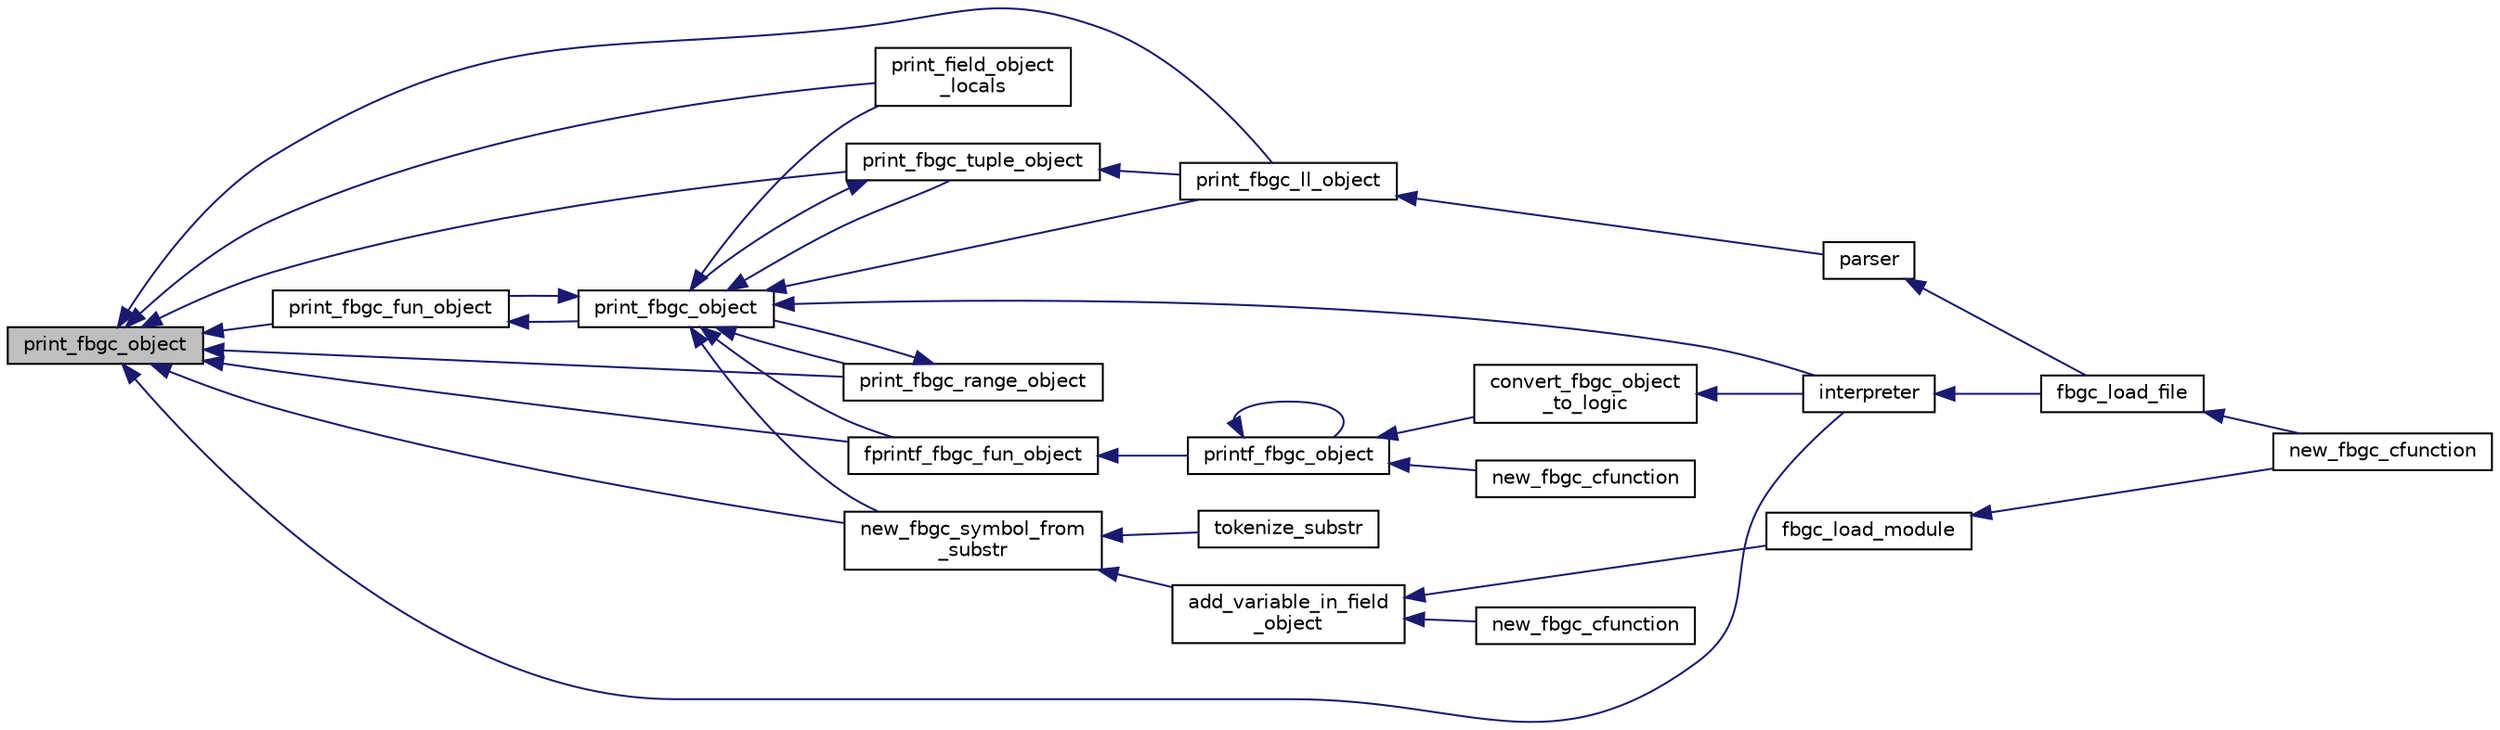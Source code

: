 digraph "print_fbgc_object"
{
  edge [fontname="Helvetica",fontsize="10",labelfontname="Helvetica",labelfontsize="10"];
  node [fontname="Helvetica",fontsize="10",shape=record];
  rankdir="LR";
  Node116 [label="print_fbgc_object",height=0.2,width=0.4,color="black", fillcolor="grey75", style="filled", fontcolor="black"];
  Node116 -> Node117 [dir="back",color="midnightblue",fontsize="10",style="solid"];
  Node117 [label="print_field_object\l_locals",height=0.2,width=0.4,color="black", fillcolor="white", style="filled",URL="$field__object_8h.html#af022b85fb80b3df106abb4ca425d3642"];
  Node116 -> Node118 [dir="back",color="midnightblue",fontsize="10",style="solid"];
  Node118 [label="print_fbgc_fun_object",height=0.2,width=0.4,color="black", fillcolor="white", style="filled",URL="$fun__object_8h.html#a36b74dd4b00ec815387ba18bae94e41d"];
  Node118 -> Node119 [dir="back",color="midnightblue",fontsize="10",style="solid"];
  Node119 [label="print_fbgc_object",height=0.2,width=0.4,color="black", fillcolor="white", style="filled",URL="$fbgc__object_8h.html#a3c27b6ebc8a5ad9202eb6f00f28c014b"];
  Node119 -> Node117 [dir="back",color="midnightblue",fontsize="10",style="solid"];
  Node119 -> Node118 [dir="back",color="midnightblue",fontsize="10",style="solid"];
  Node119 -> Node120 [dir="back",color="midnightblue",fontsize="10",style="solid"];
  Node120 [label="fprintf_fbgc_fun_object",height=0.2,width=0.4,color="black", fillcolor="white", style="filled",URL="$fun__object_8h.html#a6949f7b6d871bcbe0abb28b50610652f"];
  Node120 -> Node121 [dir="back",color="midnightblue",fontsize="10",style="solid"];
  Node121 [label="printf_fbgc_object",height=0.2,width=0.4,color="black", fillcolor="white", style="filled",URL="$fbgc__object_8h.html#a79b110ee419e38013556f4379e724da8"];
  Node121 -> Node122 [dir="back",color="midnightblue",fontsize="10",style="solid"];
  Node122 [label="new_fbgc_cfunction",height=0.2,width=0.4,color="black", fillcolor="white", style="filled",URL="$fbgc__io_8c.html#a747fb58fad9eba861df1158b7acc198d"];
  Node121 -> Node121 [dir="back",color="midnightblue",fontsize="10",style="solid"];
  Node121 -> Node123 [dir="back",color="midnightblue",fontsize="10",style="solid"];
  Node123 [label="convert_fbgc_object\l_to_logic",height=0.2,width=0.4,color="black", fillcolor="white", style="filled",URL="$fbgc__object_8h.html#a53923b9b19a00332f088b8c866fb4075"];
  Node123 -> Node124 [dir="back",color="midnightblue",fontsize="10",style="solid"];
  Node124 [label="interpreter",height=0.2,width=0.4,color="black", fillcolor="white", style="filled",URL="$interpreter_8h.html#acb0454b55a53dfb587644f66848a0646"];
  Node124 -> Node125 [dir="back",color="midnightblue",fontsize="10",style="solid"];
  Node125 [label="fbgc_load_file",height=0.2,width=0.4,color="black", fillcolor="white", style="filled",URL="$fbgc_8h.html#a2aeeff0403205e54bd0dd187e4337b4a"];
  Node125 -> Node126 [dir="back",color="midnightblue",fontsize="10",style="solid"];
  Node126 [label="new_fbgc_cfunction",height=0.2,width=0.4,color="black", fillcolor="white", style="filled",URL="$fbgc__stl_8c.html#a23883ffe16d0cfdc1f70f3c31b650d2c"];
  Node119 -> Node124 [dir="back",color="midnightblue",fontsize="10",style="solid"];
  Node119 -> Node127 [dir="back",color="midnightblue",fontsize="10",style="solid"];
  Node127 [label="print_fbgc_ll_object",height=0.2,width=0.4,color="black", fillcolor="white", style="filled",URL="$linked__list_8h.html#a3847c1c754ad3a1c801029c980f3ae70"];
  Node127 -> Node128 [dir="back",color="midnightblue",fontsize="10",style="solid"];
  Node128 [label="parser",height=0.2,width=0.4,color="black", fillcolor="white", style="filled",URL="$parser_8h.html#a9128876c7bafe4207a35d10f2c7f12a8"];
  Node128 -> Node125 [dir="back",color="midnightblue",fontsize="10",style="solid"];
  Node119 -> Node129 [dir="back",color="midnightblue",fontsize="10",style="solid"];
  Node129 [label="print_fbgc_range_object",height=0.2,width=0.4,color="black", fillcolor="white", style="filled",URL="$range__object_8h.html#ab8138fb21f5d4098f82847b2354af837"];
  Node129 -> Node119 [dir="back",color="midnightblue",fontsize="10",style="solid"];
  Node119 -> Node130 [dir="back",color="midnightblue",fontsize="10",style="solid"];
  Node130 [label="new_fbgc_symbol_from\l_substr",height=0.2,width=0.4,color="black", fillcolor="white", style="filled",URL="$symbol__table_8h.html#a9c5a8de8e4db7133bc2f6718ebcb978c"];
  Node130 -> Node131 [dir="back",color="midnightblue",fontsize="10",style="solid"];
  Node131 [label="add_variable_in_field\l_object",height=0.2,width=0.4,color="black", fillcolor="white", style="filled",URL="$field__object_8h.html#a3b4ac96927adceb7d098f4616c9a1974"];
  Node131 -> Node132 [dir="back",color="midnightblue",fontsize="10",style="solid"];
  Node132 [label="new_fbgc_cfunction",height=0.2,width=0.4,color="black", fillcolor="white", style="filled",URL="$fbgc__math_8c.html#a9eb1700a5bd425c10311d25a941c3f38"];
  Node131 -> Node133 [dir="back",color="midnightblue",fontsize="10",style="solid"];
  Node133 [label="fbgc_load_module",height=0.2,width=0.4,color="black", fillcolor="white", style="filled",URL="$fbgc_8h.html#a028d4bd3c990b0410fe7e03543a8ed60"];
  Node133 -> Node126 [dir="back",color="midnightblue",fontsize="10",style="solid"];
  Node130 -> Node134 [dir="back",color="midnightblue",fontsize="10",style="solid"];
  Node134 [label="tokenize_substr",height=0.2,width=0.4,color="black", fillcolor="white", style="filled",URL="$relexer_8h.html#a173504636bdf2201eace271622e131f8"];
  Node119 -> Node135 [dir="back",color="midnightblue",fontsize="10",style="solid"];
  Node135 [label="print_fbgc_tuple_object",height=0.2,width=0.4,color="black", fillcolor="white", style="filled",URL="$tuple__object_8h.html#a43b357c743a4fa9b9f129eca739ab561"];
  Node135 -> Node119 [dir="back",color="midnightblue",fontsize="10",style="solid"];
  Node135 -> Node127 [dir="back",color="midnightblue",fontsize="10",style="solid"];
  Node116 -> Node120 [dir="back",color="midnightblue",fontsize="10",style="solid"];
  Node116 -> Node124 [dir="back",color="midnightblue",fontsize="10",style="solid"];
  Node116 -> Node127 [dir="back",color="midnightblue",fontsize="10",style="solid"];
  Node116 -> Node129 [dir="back",color="midnightblue",fontsize="10",style="solid"];
  Node116 -> Node130 [dir="back",color="midnightblue",fontsize="10",style="solid"];
  Node116 -> Node135 [dir="back",color="midnightblue",fontsize="10",style="solid"];
}
